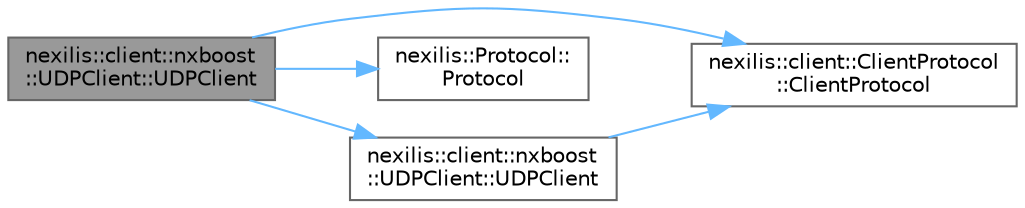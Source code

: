 digraph "nexilis::client::nxboost::UDPClient::UDPClient"
{
 // LATEX_PDF_SIZE
  bgcolor="transparent";
  edge [fontname=Helvetica,fontsize=10,labelfontname=Helvetica,labelfontsize=10];
  node [fontname=Helvetica,fontsize=10,shape=box,height=0.2,width=0.4];
  rankdir="LR";
  Node1 [id="Node000001",label="nexilis::client::nxboost\l::UDPClient::UDPClient",height=0.2,width=0.4,color="gray40", fillcolor="grey60", style="filled", fontcolor="black",tooltip="Move constructor."];
  Node1 -> Node2 [id="edge1_Node000001_Node000002",color="steelblue1",style="solid",tooltip=" "];
  Node2 [id="Node000002",label="nexilis::client::ClientProtocol\l::ClientProtocol",height=0.2,width=0.4,color="grey40", fillcolor="white", style="filled",URL="$da/d2e/classnexilis_1_1client_1_1ClientProtocol.html#a3a5a32028e42dd0a2f3fe50b3779c3af",tooltip="Constructor."];
  Node1 -> Node3 [id="edge2_Node000001_Node000003",color="steelblue1",style="solid",tooltip=" "];
  Node3 [id="Node000003",label="nexilis::Protocol::\lProtocol",height=0.2,width=0.4,color="grey40", fillcolor="white", style="filled",URL="$da/d49/classnexilis_1_1Protocol.html#a2f5e825a448aac34ba7b092003d412c7",tooltip="Default constructor."];
  Node1 -> Node4 [id="edge3_Node000001_Node000004",color="steelblue1",style="solid",tooltip=" "];
  Node4 [id="Node000004",label="nexilis::client::nxboost\l::UDPClient::UDPClient",height=0.2,width=0.4,color="grey40", fillcolor="white", style="filled",URL="$db/dfd/classnexilis_1_1client_1_1nxboost_1_1UDPClient.html#a8708e0fcf75912b340cbf92cd67c40c4",tooltip="Constructor."];
  Node4 -> Node2 [id="edge4_Node000004_Node000002",color="steelblue1",style="solid",tooltip=" "];
}
